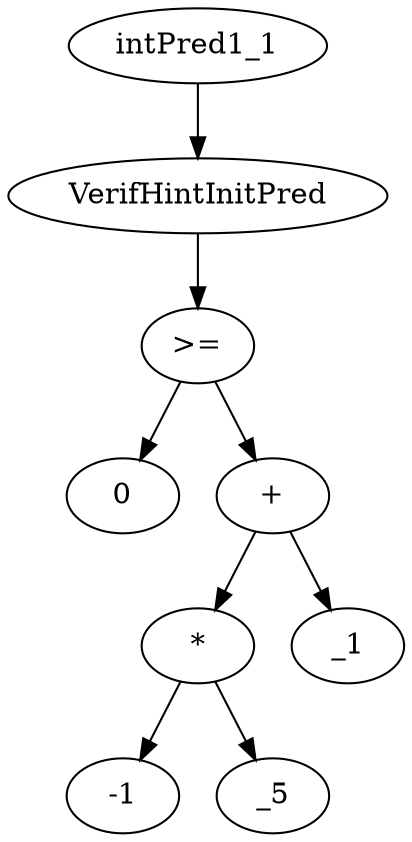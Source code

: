 digraph dag {
0 [label="intPred1_1"];
1 [label="VerifHintInitPred"];
2 [label=">="];
3 [label="0"];
4 [label="+"];
5 [label="*"];
6 [label="-1"];
7 [label="_5"];
8 [label="_1"];
"0" -> "1"[label=""]
"1" -> "2"[label=""]
"2" -> "4"[label=""]
"2" -> "3"[label=""]
"4" -> "5"[label=""]
"4" -> "8"[label=""]
"5" -> "7"[label=""]
"5" -> "6"[label=""]
}
